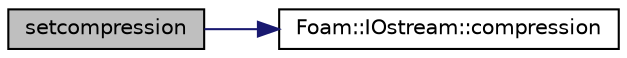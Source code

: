 digraph "setcompression"
{
  bgcolor="transparent";
  edge [fontname="Helvetica",fontsize="10",labelfontname="Helvetica",labelfontsize="10"];
  node [fontname="Helvetica",fontsize="10",shape=record];
  rankdir="LR";
  Node24984 [label="setcompression",height=0.2,width=0.4,color="black", fillcolor="grey75", style="filled", fontcolor="black"];
  Node24984 -> Node24985 [color="midnightblue",fontsize="10",style="solid",fontname="Helvetica"];
  Node24985 [label="Foam::IOstream::compression",height=0.2,width=0.4,color="black",URL="$a27333.html#a9fd1486d95f1572dc6dbff0fbdef0d87",tooltip="Return the stream compression. "];
}
